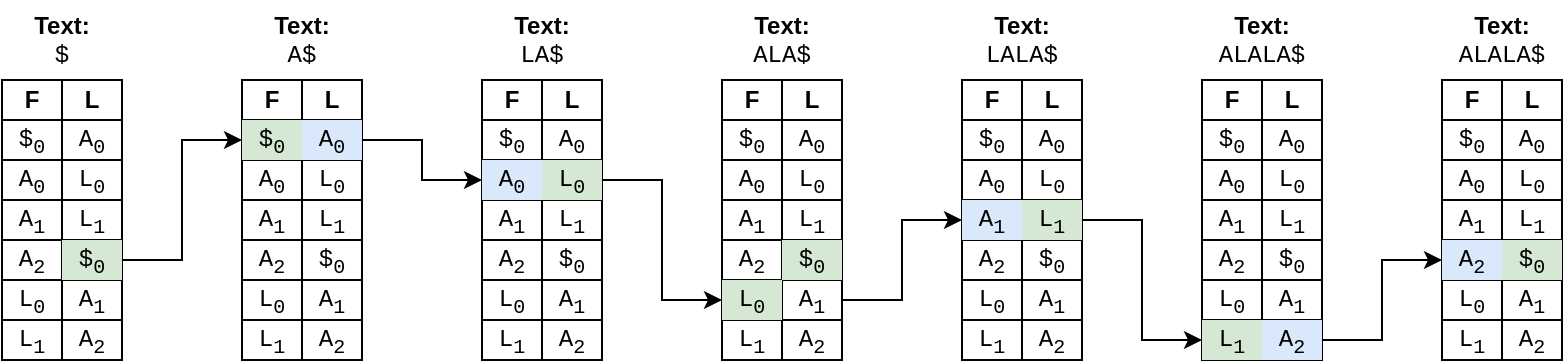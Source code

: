 <mxfile version="14.6.3" type="device"><diagram id="mjZOnfnV3YwLyBmtBJo3" name="Page-1"><mxGraphModel dx="981" dy="619" grid="1" gridSize="10" guides="1" tooltips="1" connect="1" arrows="1" fold="1" page="1" pageScale="1" pageWidth="850" pageHeight="1100" math="0" shadow="0"><root><mxCell id="0"/><mxCell id="1" parent="0"/><mxCell id="pEuU20ISN1uzoI-DLyJZ-1" value="" style="shape=table;html=1;whiteSpace=wrap;startSize=0;container=1;collapsible=0;childLayout=tableLayout;fillColor=none;" vertex="1" parent="1"><mxGeometry x="40" y="80" width="60" height="140" as="geometry"/></mxCell><mxCell id="pEuU20ISN1uzoI-DLyJZ-2" style="shape=partialRectangle;html=1;whiteSpace=wrap;collapsible=0;dropTarget=0;pointerEvents=0;fillColor=none;top=0;left=0;bottom=0;right=0;points=[[0,0.5],[1,0.5]];portConstraint=eastwest;" vertex="1" parent="pEuU20ISN1uzoI-DLyJZ-1"><mxGeometry width="60" height="20" as="geometry"/></mxCell><mxCell id="pEuU20ISN1uzoI-DLyJZ-3" value="F" style="shape=partialRectangle;html=1;whiteSpace=wrap;connectable=0;fillColor=none;top=0;left=0;bottom=0;right=0;overflow=hidden;fontStyle=1;direction=north;" vertex="1" parent="pEuU20ISN1uzoI-DLyJZ-2"><mxGeometry width="30" height="20" as="geometry"/></mxCell><mxCell id="pEuU20ISN1uzoI-DLyJZ-4" value="L" style="shape=partialRectangle;html=1;whiteSpace=wrap;connectable=0;fillColor=none;top=0;left=0;bottom=0;right=0;overflow=hidden;fontStyle=1;direction=north;" vertex="1" parent="pEuU20ISN1uzoI-DLyJZ-2"><mxGeometry x="30" width="30" height="20" as="geometry"/></mxCell><mxCell id="pEuU20ISN1uzoI-DLyJZ-5" value="" style="shape=partialRectangle;html=1;whiteSpace=wrap;collapsible=0;dropTarget=0;pointerEvents=0;fillColor=none;top=0;left=0;bottom=0;right=0;points=[[0,0.5],[1,0.5]];portConstraint=eastwest;" vertex="1" parent="pEuU20ISN1uzoI-DLyJZ-1"><mxGeometry y="20" width="60" height="20" as="geometry"/></mxCell><mxCell id="pEuU20ISN1uzoI-DLyJZ-6" value="$&lt;sub&gt;0&lt;/sub&gt;" style="shape=partialRectangle;html=1;whiteSpace=wrap;connectable=0;top=0;left=0;bottom=0;right=0;overflow=hidden;direction=north;fontFamily=Courier New;strokeColor=#82b366;fillColor=none;" vertex="1" parent="pEuU20ISN1uzoI-DLyJZ-5"><mxGeometry width="30" height="20" as="geometry"/></mxCell><mxCell id="pEuU20ISN1uzoI-DLyJZ-7" value="A&lt;sub&gt;0&lt;/sub&gt;" style="shape=partialRectangle;html=1;whiteSpace=wrap;connectable=0;top=0;left=0;bottom=0;right=0;overflow=hidden;direction=north;fontFamily=Courier New;strokeColor=#6c8ebf;fillColor=none;" vertex="1" parent="pEuU20ISN1uzoI-DLyJZ-5"><mxGeometry x="30" width="30" height="20" as="geometry"/></mxCell><mxCell id="pEuU20ISN1uzoI-DLyJZ-8" style="shape=partialRectangle;html=1;whiteSpace=wrap;collapsible=0;dropTarget=0;pointerEvents=0;fillColor=none;top=0;left=0;bottom=0;right=0;points=[[0,0.5],[1,0.5]];portConstraint=eastwest;" vertex="1" parent="pEuU20ISN1uzoI-DLyJZ-1"><mxGeometry y="40" width="60" height="20" as="geometry"/></mxCell><mxCell id="pEuU20ISN1uzoI-DLyJZ-9" value="A&lt;sub&gt;0&lt;/sub&gt;" style="shape=partialRectangle;html=1;whiteSpace=wrap;connectable=0;fillColor=none;top=0;left=0;bottom=0;right=0;overflow=hidden;direction=north;fontFamily=Courier New;" vertex="1" parent="pEuU20ISN1uzoI-DLyJZ-8"><mxGeometry width="30" height="20" as="geometry"/></mxCell><mxCell id="pEuU20ISN1uzoI-DLyJZ-10" value="L&lt;sub&gt;0&lt;/sub&gt;" style="shape=partialRectangle;html=1;whiteSpace=wrap;connectable=0;fillColor=none;top=0;left=0;bottom=0;right=0;overflow=hidden;direction=north;fontFamily=Courier New;" vertex="1" parent="pEuU20ISN1uzoI-DLyJZ-8"><mxGeometry x="30" width="30" height="20" as="geometry"/></mxCell><mxCell id="pEuU20ISN1uzoI-DLyJZ-11" value="" style="shape=partialRectangle;html=1;whiteSpace=wrap;collapsible=0;dropTarget=0;pointerEvents=0;fillColor=none;top=0;left=0;bottom=0;right=0;points=[[0,0.5],[1,0.5]];portConstraint=eastwest;" vertex="1" parent="pEuU20ISN1uzoI-DLyJZ-1"><mxGeometry y="60" width="60" height="20" as="geometry"/></mxCell><mxCell id="pEuU20ISN1uzoI-DLyJZ-12" value="A&lt;sub&gt;1&lt;/sub&gt;" style="shape=partialRectangle;html=1;whiteSpace=wrap;connectable=0;fillColor=none;top=0;left=0;bottom=0;right=0;overflow=hidden;direction=north;fontFamily=Courier New;" vertex="1" parent="pEuU20ISN1uzoI-DLyJZ-11"><mxGeometry width="30" height="20" as="geometry"/></mxCell><mxCell id="pEuU20ISN1uzoI-DLyJZ-13" value="L&lt;sub&gt;1&lt;/sub&gt;" style="shape=partialRectangle;html=1;whiteSpace=wrap;connectable=0;fillColor=none;top=0;left=0;bottom=0;right=0;overflow=hidden;direction=north;fontFamily=Courier New;" vertex="1" parent="pEuU20ISN1uzoI-DLyJZ-11"><mxGeometry x="30" width="30" height="20" as="geometry"/></mxCell><mxCell id="pEuU20ISN1uzoI-DLyJZ-14" value="" style="shape=partialRectangle;html=1;whiteSpace=wrap;collapsible=0;dropTarget=0;pointerEvents=0;fillColor=none;top=0;left=0;bottom=0;right=0;points=[[0,0.5],[1,0.5]];portConstraint=eastwest;" vertex="1" parent="pEuU20ISN1uzoI-DLyJZ-1"><mxGeometry y="80" width="60" height="20" as="geometry"/></mxCell><mxCell id="pEuU20ISN1uzoI-DLyJZ-15" value="A&lt;sub&gt;2&lt;/sub&gt;" style="shape=partialRectangle;html=1;whiteSpace=wrap;connectable=0;fillColor=none;top=0;left=0;bottom=0;right=0;overflow=hidden;direction=north;fontFamily=Courier New;" vertex="1" parent="pEuU20ISN1uzoI-DLyJZ-14"><mxGeometry width="30" height="20" as="geometry"/></mxCell><mxCell id="pEuU20ISN1uzoI-DLyJZ-16" value="$&lt;sub&gt;0&lt;/sub&gt;" style="shape=partialRectangle;html=1;whiteSpace=wrap;connectable=0;fillColor=#d5e8d4;top=0;left=0;bottom=0;right=0;overflow=hidden;direction=north;fontFamily=Courier New;strokeColor=#82b366;" vertex="1" parent="pEuU20ISN1uzoI-DLyJZ-14"><mxGeometry x="30" width="30" height="20" as="geometry"/></mxCell><mxCell id="pEuU20ISN1uzoI-DLyJZ-17" style="shape=partialRectangle;html=1;whiteSpace=wrap;collapsible=0;dropTarget=0;pointerEvents=0;fillColor=none;top=0;left=0;bottom=0;right=0;points=[[0,0.5],[1,0.5]];portConstraint=eastwest;movable=0;resizable=0;rotatable=0;deletable=0;editable=0;connectable=0;" vertex="1" parent="pEuU20ISN1uzoI-DLyJZ-1"><mxGeometry y="100" width="60" height="20" as="geometry"/></mxCell><mxCell id="pEuU20ISN1uzoI-DLyJZ-18" value="L&lt;sub&gt;0&lt;/sub&gt;" style="shape=partialRectangle;html=1;whiteSpace=wrap;connectable=0;fillColor=none;top=0;left=0;bottom=0;right=0;overflow=hidden;direction=north;fontFamily=Courier New;" vertex="1" parent="pEuU20ISN1uzoI-DLyJZ-17"><mxGeometry width="30" height="20" as="geometry"/></mxCell><mxCell id="pEuU20ISN1uzoI-DLyJZ-19" value="A&lt;sub&gt;1&lt;/sub&gt;" style="shape=partialRectangle;html=1;whiteSpace=wrap;connectable=0;fillColor=none;top=0;left=0;bottom=0;right=0;overflow=hidden;direction=north;fontFamily=Courier New;" vertex="1" parent="pEuU20ISN1uzoI-DLyJZ-17"><mxGeometry x="30" width="30" height="20" as="geometry"/></mxCell><mxCell id="pEuU20ISN1uzoI-DLyJZ-20" style="shape=partialRectangle;html=1;whiteSpace=wrap;collapsible=0;dropTarget=0;pointerEvents=0;fillColor=none;top=0;left=0;bottom=0;right=0;points=[[0,0.5],[1,0.5]];portConstraint=eastwest;" vertex="1" parent="pEuU20ISN1uzoI-DLyJZ-1"><mxGeometry y="120" width="60" height="20" as="geometry"/></mxCell><mxCell id="pEuU20ISN1uzoI-DLyJZ-21" value="L&lt;sub&gt;1&lt;/sub&gt;" style="shape=partialRectangle;html=1;whiteSpace=wrap;connectable=0;fillColor=none;top=0;left=0;bottom=0;right=0;overflow=hidden;direction=north;fontFamily=Courier New;" vertex="1" parent="pEuU20ISN1uzoI-DLyJZ-20"><mxGeometry width="30" height="20" as="geometry"/></mxCell><mxCell id="pEuU20ISN1uzoI-DLyJZ-22" value="A&lt;sub&gt;2&lt;/sub&gt;" style="shape=partialRectangle;html=1;whiteSpace=wrap;connectable=0;fillColor=none;top=0;left=0;bottom=0;right=0;overflow=hidden;direction=north;fontFamily=Courier New;" vertex="1" parent="pEuU20ISN1uzoI-DLyJZ-20"><mxGeometry x="30" width="30" height="20" as="geometry"/></mxCell><mxCell id="pEuU20ISN1uzoI-DLyJZ-23" value="&lt;div&gt;&lt;b&gt;Text:&lt;/b&gt;&lt;/div&gt;&lt;font face=&quot;Courier New&quot;&gt;$&lt;/font&gt;" style="text;html=1;strokeColor=none;fillColor=none;align=center;verticalAlign=middle;whiteSpace=wrap;rounded=0;" vertex="1" parent="1"><mxGeometry x="40" y="40" width="60" height="40" as="geometry"/></mxCell><mxCell id="pEuU20ISN1uzoI-DLyJZ-168" value="" style="shape=table;html=1;whiteSpace=wrap;startSize=0;container=1;collapsible=0;childLayout=tableLayout;fillColor=none;" vertex="1" parent="1"><mxGeometry x="160" y="80" width="60" height="140" as="geometry"/></mxCell><mxCell id="pEuU20ISN1uzoI-DLyJZ-169" style="shape=partialRectangle;html=1;whiteSpace=wrap;collapsible=0;dropTarget=0;pointerEvents=0;fillColor=none;top=0;left=0;bottom=0;right=0;points=[[0,0.5],[1,0.5]];portConstraint=eastwest;" vertex="1" parent="pEuU20ISN1uzoI-DLyJZ-168"><mxGeometry width="60" height="20" as="geometry"/></mxCell><mxCell id="pEuU20ISN1uzoI-DLyJZ-170" value="F" style="shape=partialRectangle;html=1;whiteSpace=wrap;connectable=0;fillColor=none;top=0;left=0;bottom=0;right=0;overflow=hidden;fontStyle=1;direction=north;" vertex="1" parent="pEuU20ISN1uzoI-DLyJZ-169"><mxGeometry width="30" height="20" as="geometry"/></mxCell><mxCell id="pEuU20ISN1uzoI-DLyJZ-171" value="L" style="shape=partialRectangle;html=1;whiteSpace=wrap;connectable=0;fillColor=none;top=0;left=0;bottom=0;right=0;overflow=hidden;fontStyle=1;direction=north;" vertex="1" parent="pEuU20ISN1uzoI-DLyJZ-169"><mxGeometry x="30" width="30" height="20" as="geometry"/></mxCell><mxCell id="pEuU20ISN1uzoI-DLyJZ-172" value="" style="shape=partialRectangle;html=1;whiteSpace=wrap;collapsible=0;dropTarget=0;pointerEvents=0;fillColor=none;top=0;left=0;bottom=0;right=0;points=[[0,0.5],[1,0.5]];portConstraint=eastwest;" vertex="1" parent="pEuU20ISN1uzoI-DLyJZ-168"><mxGeometry y="20" width="60" height="20" as="geometry"/></mxCell><mxCell id="pEuU20ISN1uzoI-DLyJZ-173" value="$&lt;sub&gt;0&lt;/sub&gt;" style="shape=partialRectangle;html=1;whiteSpace=wrap;connectable=0;top=0;left=0;bottom=0;right=0;overflow=hidden;direction=north;fontFamily=Courier New;strokeColor=#82b366;fillColor=#d5e8d4;" vertex="1" parent="pEuU20ISN1uzoI-DLyJZ-172"><mxGeometry width="30" height="20" as="geometry"/></mxCell><mxCell id="pEuU20ISN1uzoI-DLyJZ-174" value="A&lt;sub&gt;0&lt;/sub&gt;" style="shape=partialRectangle;html=1;whiteSpace=wrap;connectable=0;top=0;left=0;bottom=0;right=0;overflow=hidden;direction=north;fontFamily=Courier New;strokeColor=#6c8ebf;fillColor=#dae8fc;" vertex="1" parent="pEuU20ISN1uzoI-DLyJZ-172"><mxGeometry x="30" width="30" height="20" as="geometry"/></mxCell><mxCell id="pEuU20ISN1uzoI-DLyJZ-175" style="shape=partialRectangle;html=1;whiteSpace=wrap;collapsible=0;dropTarget=0;pointerEvents=0;fillColor=none;top=0;left=0;bottom=0;right=0;points=[[0,0.5],[1,0.5]];portConstraint=eastwest;" vertex="1" parent="pEuU20ISN1uzoI-DLyJZ-168"><mxGeometry y="40" width="60" height="20" as="geometry"/></mxCell><mxCell id="pEuU20ISN1uzoI-DLyJZ-176" value="A&lt;sub&gt;0&lt;/sub&gt;" style="shape=partialRectangle;html=1;whiteSpace=wrap;connectable=0;fillColor=none;top=0;left=0;bottom=0;right=0;overflow=hidden;direction=north;fontFamily=Courier New;" vertex="1" parent="pEuU20ISN1uzoI-DLyJZ-175"><mxGeometry width="30" height="20" as="geometry"/></mxCell><mxCell id="pEuU20ISN1uzoI-DLyJZ-177" value="L&lt;sub&gt;0&lt;/sub&gt;" style="shape=partialRectangle;html=1;whiteSpace=wrap;connectable=0;fillColor=none;top=0;left=0;bottom=0;right=0;overflow=hidden;direction=north;fontFamily=Courier New;" vertex="1" parent="pEuU20ISN1uzoI-DLyJZ-175"><mxGeometry x="30" width="30" height="20" as="geometry"/></mxCell><mxCell id="pEuU20ISN1uzoI-DLyJZ-178" value="" style="shape=partialRectangle;html=1;whiteSpace=wrap;collapsible=0;dropTarget=0;pointerEvents=0;fillColor=none;top=0;left=0;bottom=0;right=0;points=[[0,0.5],[1,0.5]];portConstraint=eastwest;" vertex="1" parent="pEuU20ISN1uzoI-DLyJZ-168"><mxGeometry y="60" width="60" height="20" as="geometry"/></mxCell><mxCell id="pEuU20ISN1uzoI-DLyJZ-179" value="A&lt;sub&gt;1&lt;/sub&gt;" style="shape=partialRectangle;html=1;whiteSpace=wrap;connectable=0;fillColor=none;top=0;left=0;bottom=0;right=0;overflow=hidden;direction=north;fontFamily=Courier New;" vertex="1" parent="pEuU20ISN1uzoI-DLyJZ-178"><mxGeometry width="30" height="20" as="geometry"/></mxCell><mxCell id="pEuU20ISN1uzoI-DLyJZ-180" value="L&lt;sub&gt;1&lt;/sub&gt;" style="shape=partialRectangle;html=1;whiteSpace=wrap;connectable=0;fillColor=none;top=0;left=0;bottom=0;right=0;overflow=hidden;direction=north;fontFamily=Courier New;" vertex="1" parent="pEuU20ISN1uzoI-DLyJZ-178"><mxGeometry x="30" width="30" height="20" as="geometry"/></mxCell><mxCell id="pEuU20ISN1uzoI-DLyJZ-181" value="" style="shape=partialRectangle;html=1;whiteSpace=wrap;collapsible=0;dropTarget=0;pointerEvents=0;fillColor=none;top=0;left=0;bottom=0;right=0;points=[[0,0.5],[1,0.5]];portConstraint=eastwest;" vertex="1" parent="pEuU20ISN1uzoI-DLyJZ-168"><mxGeometry y="80" width="60" height="20" as="geometry"/></mxCell><mxCell id="pEuU20ISN1uzoI-DLyJZ-182" value="A&lt;sub&gt;2&lt;/sub&gt;" style="shape=partialRectangle;html=1;whiteSpace=wrap;connectable=0;fillColor=none;top=0;left=0;bottom=0;right=0;overflow=hidden;direction=north;fontFamily=Courier New;" vertex="1" parent="pEuU20ISN1uzoI-DLyJZ-181"><mxGeometry width="30" height="20" as="geometry"/></mxCell><mxCell id="pEuU20ISN1uzoI-DLyJZ-183" value="$&lt;sub&gt;0&lt;/sub&gt;" style="shape=partialRectangle;html=1;whiteSpace=wrap;connectable=0;top=0;left=0;bottom=0;right=0;overflow=hidden;direction=north;fontFamily=Courier New;strokeColor=#82b366;fillColor=none;" vertex="1" parent="pEuU20ISN1uzoI-DLyJZ-181"><mxGeometry x="30" width="30" height="20" as="geometry"/></mxCell><mxCell id="pEuU20ISN1uzoI-DLyJZ-184" style="shape=partialRectangle;html=1;whiteSpace=wrap;collapsible=0;dropTarget=0;pointerEvents=0;fillColor=none;top=0;left=0;bottom=0;right=0;points=[[0,0.5],[1,0.5]];portConstraint=eastwest;movable=0;resizable=0;rotatable=0;deletable=0;editable=0;connectable=0;" vertex="1" parent="pEuU20ISN1uzoI-DLyJZ-168"><mxGeometry y="100" width="60" height="20" as="geometry"/></mxCell><mxCell id="pEuU20ISN1uzoI-DLyJZ-185" value="L&lt;sub&gt;0&lt;/sub&gt;" style="shape=partialRectangle;html=1;whiteSpace=wrap;connectable=0;fillColor=none;top=0;left=0;bottom=0;right=0;overflow=hidden;direction=north;fontFamily=Courier New;" vertex="1" parent="pEuU20ISN1uzoI-DLyJZ-184"><mxGeometry width="30" height="20" as="geometry"/></mxCell><mxCell id="pEuU20ISN1uzoI-DLyJZ-186" value="A&lt;sub&gt;1&lt;/sub&gt;" style="shape=partialRectangle;html=1;whiteSpace=wrap;connectable=0;fillColor=none;top=0;left=0;bottom=0;right=0;overflow=hidden;direction=north;fontFamily=Courier New;" vertex="1" parent="pEuU20ISN1uzoI-DLyJZ-184"><mxGeometry x="30" width="30" height="20" as="geometry"/></mxCell><mxCell id="pEuU20ISN1uzoI-DLyJZ-187" style="shape=partialRectangle;html=1;whiteSpace=wrap;collapsible=0;dropTarget=0;pointerEvents=0;fillColor=none;top=0;left=0;bottom=0;right=0;points=[[0,0.5],[1,0.5]];portConstraint=eastwest;" vertex="1" parent="pEuU20ISN1uzoI-DLyJZ-168"><mxGeometry y="120" width="60" height="20" as="geometry"/></mxCell><mxCell id="pEuU20ISN1uzoI-DLyJZ-188" value="L&lt;sub&gt;1&lt;/sub&gt;" style="shape=partialRectangle;html=1;whiteSpace=wrap;connectable=0;fillColor=none;top=0;left=0;bottom=0;right=0;overflow=hidden;direction=north;fontFamily=Courier New;" vertex="1" parent="pEuU20ISN1uzoI-DLyJZ-187"><mxGeometry width="30" height="20" as="geometry"/></mxCell><mxCell id="pEuU20ISN1uzoI-DLyJZ-189" value="A&lt;sub&gt;2&lt;/sub&gt;" style="shape=partialRectangle;html=1;whiteSpace=wrap;connectable=0;fillColor=none;top=0;left=0;bottom=0;right=0;overflow=hidden;direction=north;fontFamily=Courier New;" vertex="1" parent="pEuU20ISN1uzoI-DLyJZ-187"><mxGeometry x="30" width="30" height="20" as="geometry"/></mxCell><mxCell id="pEuU20ISN1uzoI-DLyJZ-190" value="&lt;div&gt;&lt;b&gt;Text:&lt;/b&gt;&lt;/div&gt;&lt;font face=&quot;Courier New&quot;&gt;A$&lt;/font&gt;" style="text;html=1;strokeColor=none;fillColor=none;align=center;verticalAlign=middle;whiteSpace=wrap;rounded=0;" vertex="1" parent="1"><mxGeometry x="160" y="40" width="60" height="40" as="geometry"/></mxCell><mxCell id="pEuU20ISN1uzoI-DLyJZ-191" value="" style="shape=table;html=1;whiteSpace=wrap;startSize=0;container=1;collapsible=0;childLayout=tableLayout;fillColor=none;" vertex="1" parent="1"><mxGeometry x="280" y="80" width="60" height="140" as="geometry"/></mxCell><mxCell id="pEuU20ISN1uzoI-DLyJZ-192" style="shape=partialRectangle;html=1;whiteSpace=wrap;collapsible=0;dropTarget=0;pointerEvents=0;fillColor=none;top=0;left=0;bottom=0;right=0;points=[[0,0.5],[1,0.5]];portConstraint=eastwest;" vertex="1" parent="pEuU20ISN1uzoI-DLyJZ-191"><mxGeometry width="60" height="20" as="geometry"/></mxCell><mxCell id="pEuU20ISN1uzoI-DLyJZ-193" value="F" style="shape=partialRectangle;html=1;whiteSpace=wrap;connectable=0;fillColor=none;top=0;left=0;bottom=0;right=0;overflow=hidden;fontStyle=1;direction=north;" vertex="1" parent="pEuU20ISN1uzoI-DLyJZ-192"><mxGeometry width="30" height="20" as="geometry"/></mxCell><mxCell id="pEuU20ISN1uzoI-DLyJZ-194" value="L" style="shape=partialRectangle;html=1;whiteSpace=wrap;connectable=0;fillColor=none;top=0;left=0;bottom=0;right=0;overflow=hidden;fontStyle=1;direction=north;" vertex="1" parent="pEuU20ISN1uzoI-DLyJZ-192"><mxGeometry x="30" width="30" height="20" as="geometry"/></mxCell><mxCell id="pEuU20ISN1uzoI-DLyJZ-195" value="" style="shape=partialRectangle;html=1;whiteSpace=wrap;collapsible=0;dropTarget=0;pointerEvents=0;fillColor=none;top=0;left=0;bottom=0;right=0;points=[[0,0.5],[1,0.5]];portConstraint=eastwest;" vertex="1" parent="pEuU20ISN1uzoI-DLyJZ-191"><mxGeometry y="20" width="60" height="20" as="geometry"/></mxCell><mxCell id="pEuU20ISN1uzoI-DLyJZ-196" value="$&lt;sub&gt;0&lt;/sub&gt;" style="shape=partialRectangle;html=1;whiteSpace=wrap;connectable=0;top=0;left=0;bottom=0;right=0;overflow=hidden;direction=north;fontFamily=Courier New;strokeColor=#82b366;fillColor=none;" vertex="1" parent="pEuU20ISN1uzoI-DLyJZ-195"><mxGeometry width="30" height="20" as="geometry"/></mxCell><mxCell id="pEuU20ISN1uzoI-DLyJZ-197" value="A&lt;sub&gt;0&lt;/sub&gt;" style="shape=partialRectangle;html=1;whiteSpace=wrap;connectable=0;top=0;left=0;bottom=0;right=0;overflow=hidden;direction=north;fontFamily=Courier New;strokeColor=#6c8ebf;fillColor=none;" vertex="1" parent="pEuU20ISN1uzoI-DLyJZ-195"><mxGeometry x="30" width="30" height="20" as="geometry"/></mxCell><mxCell id="pEuU20ISN1uzoI-DLyJZ-198" style="shape=partialRectangle;html=1;whiteSpace=wrap;collapsible=0;dropTarget=0;pointerEvents=0;fillColor=none;top=0;left=0;bottom=0;right=0;points=[[0,0.5],[1,0.5]];portConstraint=eastwest;" vertex="1" parent="pEuU20ISN1uzoI-DLyJZ-191"><mxGeometry y="40" width="60" height="20" as="geometry"/></mxCell><mxCell id="pEuU20ISN1uzoI-DLyJZ-199" value="A&lt;sub&gt;0&lt;/sub&gt;" style="shape=partialRectangle;html=1;whiteSpace=wrap;connectable=0;fillColor=#dae8fc;top=0;left=0;bottom=0;right=0;overflow=hidden;direction=north;fontFamily=Courier New;strokeColor=#6c8ebf;" vertex="1" parent="pEuU20ISN1uzoI-DLyJZ-198"><mxGeometry width="30" height="20" as="geometry"/></mxCell><mxCell id="pEuU20ISN1uzoI-DLyJZ-200" value="L&lt;sub&gt;0&lt;/sub&gt;" style="shape=partialRectangle;html=1;whiteSpace=wrap;connectable=0;fillColor=#d5e8d4;top=0;left=0;bottom=0;right=0;overflow=hidden;direction=north;fontFamily=Courier New;strokeColor=#82b366;" vertex="1" parent="pEuU20ISN1uzoI-DLyJZ-198"><mxGeometry x="30" width="30" height="20" as="geometry"/></mxCell><mxCell id="pEuU20ISN1uzoI-DLyJZ-201" value="" style="shape=partialRectangle;html=1;whiteSpace=wrap;collapsible=0;dropTarget=0;pointerEvents=0;fillColor=none;top=0;left=0;bottom=0;right=0;points=[[0,0.5],[1,0.5]];portConstraint=eastwest;" vertex="1" parent="pEuU20ISN1uzoI-DLyJZ-191"><mxGeometry y="60" width="60" height="20" as="geometry"/></mxCell><mxCell id="pEuU20ISN1uzoI-DLyJZ-202" value="A&lt;sub&gt;1&lt;/sub&gt;" style="shape=partialRectangle;html=1;whiteSpace=wrap;connectable=0;fillColor=none;top=0;left=0;bottom=0;right=0;overflow=hidden;direction=north;fontFamily=Courier New;" vertex="1" parent="pEuU20ISN1uzoI-DLyJZ-201"><mxGeometry width="30" height="20" as="geometry"/></mxCell><mxCell id="pEuU20ISN1uzoI-DLyJZ-203" value="L&lt;sub&gt;1&lt;/sub&gt;" style="shape=partialRectangle;html=1;whiteSpace=wrap;connectable=0;fillColor=none;top=0;left=0;bottom=0;right=0;overflow=hidden;direction=north;fontFamily=Courier New;" vertex="1" parent="pEuU20ISN1uzoI-DLyJZ-201"><mxGeometry x="30" width="30" height="20" as="geometry"/></mxCell><mxCell id="pEuU20ISN1uzoI-DLyJZ-204" value="" style="shape=partialRectangle;html=1;whiteSpace=wrap;collapsible=0;dropTarget=0;pointerEvents=0;fillColor=none;top=0;left=0;bottom=0;right=0;points=[[0,0.5],[1,0.5]];portConstraint=eastwest;" vertex="1" parent="pEuU20ISN1uzoI-DLyJZ-191"><mxGeometry y="80" width="60" height="20" as="geometry"/></mxCell><mxCell id="pEuU20ISN1uzoI-DLyJZ-205" value="A&lt;sub&gt;2&lt;/sub&gt;" style="shape=partialRectangle;html=1;whiteSpace=wrap;connectable=0;fillColor=none;top=0;left=0;bottom=0;right=0;overflow=hidden;direction=north;fontFamily=Courier New;" vertex="1" parent="pEuU20ISN1uzoI-DLyJZ-204"><mxGeometry width="30" height="20" as="geometry"/></mxCell><mxCell id="pEuU20ISN1uzoI-DLyJZ-206" value="$&lt;sub&gt;0&lt;/sub&gt;" style="shape=partialRectangle;html=1;whiteSpace=wrap;connectable=0;top=0;left=0;bottom=0;right=0;overflow=hidden;direction=north;fontFamily=Courier New;strokeColor=#82b366;fillColor=none;" vertex="1" parent="pEuU20ISN1uzoI-DLyJZ-204"><mxGeometry x="30" width="30" height="20" as="geometry"/></mxCell><mxCell id="pEuU20ISN1uzoI-DLyJZ-207" style="shape=partialRectangle;html=1;whiteSpace=wrap;collapsible=0;dropTarget=0;pointerEvents=0;fillColor=none;top=0;left=0;bottom=0;right=0;points=[[0,0.5],[1,0.5]];portConstraint=eastwest;movable=0;resizable=0;rotatable=0;deletable=0;editable=0;connectable=0;" vertex="1" parent="pEuU20ISN1uzoI-DLyJZ-191"><mxGeometry y="100" width="60" height="20" as="geometry"/></mxCell><mxCell id="pEuU20ISN1uzoI-DLyJZ-208" value="L&lt;sub&gt;0&lt;/sub&gt;" style="shape=partialRectangle;html=1;whiteSpace=wrap;connectable=0;fillColor=none;top=0;left=0;bottom=0;right=0;overflow=hidden;direction=north;fontFamily=Courier New;" vertex="1" parent="pEuU20ISN1uzoI-DLyJZ-207"><mxGeometry width="30" height="20" as="geometry"/></mxCell><mxCell id="pEuU20ISN1uzoI-DLyJZ-209" value="A&lt;sub&gt;1&lt;/sub&gt;" style="shape=partialRectangle;html=1;whiteSpace=wrap;connectable=0;fillColor=none;top=0;left=0;bottom=0;right=0;overflow=hidden;direction=north;fontFamily=Courier New;" vertex="1" parent="pEuU20ISN1uzoI-DLyJZ-207"><mxGeometry x="30" width="30" height="20" as="geometry"/></mxCell><mxCell id="pEuU20ISN1uzoI-DLyJZ-210" style="shape=partialRectangle;html=1;whiteSpace=wrap;collapsible=0;dropTarget=0;pointerEvents=0;fillColor=none;top=0;left=0;bottom=0;right=0;points=[[0,0.5],[1,0.5]];portConstraint=eastwest;" vertex="1" parent="pEuU20ISN1uzoI-DLyJZ-191"><mxGeometry y="120" width="60" height="20" as="geometry"/></mxCell><mxCell id="pEuU20ISN1uzoI-DLyJZ-211" value="L&lt;sub&gt;1&lt;/sub&gt;" style="shape=partialRectangle;html=1;whiteSpace=wrap;connectable=0;fillColor=none;top=0;left=0;bottom=0;right=0;overflow=hidden;direction=north;fontFamily=Courier New;" vertex="1" parent="pEuU20ISN1uzoI-DLyJZ-210"><mxGeometry width="30" height="20" as="geometry"/></mxCell><mxCell id="pEuU20ISN1uzoI-DLyJZ-212" value="A&lt;sub&gt;2&lt;/sub&gt;" style="shape=partialRectangle;html=1;whiteSpace=wrap;connectable=0;fillColor=none;top=0;left=0;bottom=0;right=0;overflow=hidden;direction=north;fontFamily=Courier New;" vertex="1" parent="pEuU20ISN1uzoI-DLyJZ-210"><mxGeometry x="30" width="30" height="20" as="geometry"/></mxCell><mxCell id="pEuU20ISN1uzoI-DLyJZ-213" value="&lt;div&gt;&lt;b&gt;Text:&lt;/b&gt;&lt;/div&gt;&lt;font face=&quot;Courier New&quot;&gt;LA$&lt;/font&gt;" style="text;html=1;strokeColor=none;fillColor=none;align=center;verticalAlign=middle;whiteSpace=wrap;rounded=0;" vertex="1" parent="1"><mxGeometry x="280" y="40" width="60" height="40" as="geometry"/></mxCell><mxCell id="pEuU20ISN1uzoI-DLyJZ-214" value="" style="shape=table;html=1;whiteSpace=wrap;startSize=0;container=1;collapsible=0;childLayout=tableLayout;fillColor=none;" vertex="1" parent="1"><mxGeometry x="400" y="80" width="60" height="140" as="geometry"/></mxCell><mxCell id="pEuU20ISN1uzoI-DLyJZ-215" style="shape=partialRectangle;html=1;whiteSpace=wrap;collapsible=0;dropTarget=0;pointerEvents=0;fillColor=none;top=0;left=0;bottom=0;right=0;points=[[0,0.5],[1,0.5]];portConstraint=eastwest;" vertex="1" parent="pEuU20ISN1uzoI-DLyJZ-214"><mxGeometry width="60" height="20" as="geometry"/></mxCell><mxCell id="pEuU20ISN1uzoI-DLyJZ-216" value="F" style="shape=partialRectangle;html=1;whiteSpace=wrap;connectable=0;fillColor=none;top=0;left=0;bottom=0;right=0;overflow=hidden;fontStyle=1;direction=north;" vertex="1" parent="pEuU20ISN1uzoI-DLyJZ-215"><mxGeometry width="30" height="20" as="geometry"/></mxCell><mxCell id="pEuU20ISN1uzoI-DLyJZ-217" value="L" style="shape=partialRectangle;html=1;whiteSpace=wrap;connectable=0;fillColor=none;top=0;left=0;bottom=0;right=0;overflow=hidden;fontStyle=1;direction=north;" vertex="1" parent="pEuU20ISN1uzoI-DLyJZ-215"><mxGeometry x="30" width="30" height="20" as="geometry"/></mxCell><mxCell id="pEuU20ISN1uzoI-DLyJZ-218" value="" style="shape=partialRectangle;html=1;whiteSpace=wrap;collapsible=0;dropTarget=0;pointerEvents=0;fillColor=none;top=0;left=0;bottom=0;right=0;points=[[0,0.5],[1,0.5]];portConstraint=eastwest;" vertex="1" parent="pEuU20ISN1uzoI-DLyJZ-214"><mxGeometry y="20" width="60" height="20" as="geometry"/></mxCell><mxCell id="pEuU20ISN1uzoI-DLyJZ-219" value="$&lt;sub&gt;0&lt;/sub&gt;" style="shape=partialRectangle;html=1;whiteSpace=wrap;connectable=0;top=0;left=0;bottom=0;right=0;overflow=hidden;direction=north;fontFamily=Courier New;strokeColor=#82b366;fillColor=none;" vertex="1" parent="pEuU20ISN1uzoI-DLyJZ-218"><mxGeometry width="30" height="20" as="geometry"/></mxCell><mxCell id="pEuU20ISN1uzoI-DLyJZ-220" value="A&lt;sub&gt;0&lt;/sub&gt;" style="shape=partialRectangle;html=1;whiteSpace=wrap;connectable=0;top=0;left=0;bottom=0;right=0;overflow=hidden;direction=north;fontFamily=Courier New;strokeColor=#6c8ebf;fillColor=none;" vertex="1" parent="pEuU20ISN1uzoI-DLyJZ-218"><mxGeometry x="30" width="30" height="20" as="geometry"/></mxCell><mxCell id="pEuU20ISN1uzoI-DLyJZ-221" style="shape=partialRectangle;html=1;whiteSpace=wrap;collapsible=0;dropTarget=0;pointerEvents=0;fillColor=none;top=0;left=0;bottom=0;right=0;points=[[0,0.5],[1,0.5]];portConstraint=eastwest;" vertex="1" parent="pEuU20ISN1uzoI-DLyJZ-214"><mxGeometry y="40" width="60" height="20" as="geometry"/></mxCell><mxCell id="pEuU20ISN1uzoI-DLyJZ-222" value="A&lt;sub&gt;0&lt;/sub&gt;" style="shape=partialRectangle;html=1;whiteSpace=wrap;connectable=0;fillColor=none;top=0;left=0;bottom=0;right=0;overflow=hidden;direction=north;fontFamily=Courier New;" vertex="1" parent="pEuU20ISN1uzoI-DLyJZ-221"><mxGeometry width="30" height="20" as="geometry"/></mxCell><mxCell id="pEuU20ISN1uzoI-DLyJZ-223" value="L&lt;sub&gt;0&lt;/sub&gt;" style="shape=partialRectangle;html=1;whiteSpace=wrap;connectable=0;fillColor=none;top=0;left=0;bottom=0;right=0;overflow=hidden;direction=north;fontFamily=Courier New;" vertex="1" parent="pEuU20ISN1uzoI-DLyJZ-221"><mxGeometry x="30" width="30" height="20" as="geometry"/></mxCell><mxCell id="pEuU20ISN1uzoI-DLyJZ-224" value="" style="shape=partialRectangle;html=1;whiteSpace=wrap;collapsible=0;dropTarget=0;pointerEvents=0;fillColor=none;top=0;left=0;bottom=0;right=0;points=[[0,0.5],[1,0.5]];portConstraint=eastwest;" vertex="1" parent="pEuU20ISN1uzoI-DLyJZ-214"><mxGeometry y="60" width="60" height="20" as="geometry"/></mxCell><mxCell id="pEuU20ISN1uzoI-DLyJZ-225" value="A&lt;sub&gt;1&lt;/sub&gt;" style="shape=partialRectangle;html=1;whiteSpace=wrap;connectable=0;fillColor=none;top=0;left=0;bottom=0;right=0;overflow=hidden;direction=north;fontFamily=Courier New;" vertex="1" parent="pEuU20ISN1uzoI-DLyJZ-224"><mxGeometry width="30" height="20" as="geometry"/></mxCell><mxCell id="pEuU20ISN1uzoI-DLyJZ-226" value="L&lt;sub&gt;1&lt;/sub&gt;" style="shape=partialRectangle;html=1;whiteSpace=wrap;connectable=0;fillColor=none;top=0;left=0;bottom=0;right=0;overflow=hidden;direction=north;fontFamily=Courier New;" vertex="1" parent="pEuU20ISN1uzoI-DLyJZ-224"><mxGeometry x="30" width="30" height="20" as="geometry"/></mxCell><mxCell id="pEuU20ISN1uzoI-DLyJZ-227" value="" style="shape=partialRectangle;html=1;whiteSpace=wrap;collapsible=0;dropTarget=0;pointerEvents=0;fillColor=none;top=0;left=0;bottom=0;right=0;points=[[0,0.5],[1,0.5]];portConstraint=eastwest;" vertex="1" parent="pEuU20ISN1uzoI-DLyJZ-214"><mxGeometry y="80" width="60" height="20" as="geometry"/></mxCell><mxCell id="pEuU20ISN1uzoI-DLyJZ-228" value="A&lt;sub&gt;2&lt;/sub&gt;" style="shape=partialRectangle;html=1;whiteSpace=wrap;connectable=0;fillColor=none;top=0;left=0;bottom=0;right=0;overflow=hidden;direction=north;fontFamily=Courier New;" vertex="1" parent="pEuU20ISN1uzoI-DLyJZ-227"><mxGeometry width="30" height="20" as="geometry"/></mxCell><mxCell id="pEuU20ISN1uzoI-DLyJZ-229" value="$&lt;sub&gt;0&lt;/sub&gt;" style="shape=partialRectangle;html=1;whiteSpace=wrap;connectable=0;fillColor=#d5e8d4;top=0;left=0;bottom=0;right=0;overflow=hidden;direction=north;fontFamily=Courier New;strokeColor=#82b366;" vertex="1" parent="pEuU20ISN1uzoI-DLyJZ-227"><mxGeometry x="30" width="30" height="20" as="geometry"/></mxCell><mxCell id="pEuU20ISN1uzoI-DLyJZ-230" style="shape=partialRectangle;html=1;whiteSpace=wrap;collapsible=0;dropTarget=0;pointerEvents=0;fillColor=none;top=0;left=0;bottom=0;right=0;points=[[0,0.5],[1,0.5]];portConstraint=eastwest;movable=0;resizable=0;rotatable=0;deletable=0;editable=0;connectable=0;" vertex="1" parent="pEuU20ISN1uzoI-DLyJZ-214"><mxGeometry y="100" width="60" height="20" as="geometry"/></mxCell><mxCell id="pEuU20ISN1uzoI-DLyJZ-231" value="L&lt;sub&gt;0&lt;/sub&gt;" style="shape=partialRectangle;html=1;whiteSpace=wrap;connectable=0;fillColor=#d5e8d4;top=0;left=0;bottom=0;right=0;overflow=hidden;direction=north;fontFamily=Courier New;strokeColor=#82b366;" vertex="1" parent="pEuU20ISN1uzoI-DLyJZ-230"><mxGeometry width="30" height="20" as="geometry"/></mxCell><mxCell id="pEuU20ISN1uzoI-DLyJZ-232" value="A&lt;sub&gt;1&lt;/sub&gt;" style="shape=partialRectangle;html=1;whiteSpace=wrap;connectable=0;top=0;left=0;bottom=0;right=0;overflow=hidden;direction=north;fontFamily=Courier New;strokeColor=#6c8ebf;fillColor=none;" vertex="1" parent="pEuU20ISN1uzoI-DLyJZ-230"><mxGeometry x="30" width="30" height="20" as="geometry"/></mxCell><mxCell id="pEuU20ISN1uzoI-DLyJZ-233" style="shape=partialRectangle;html=1;whiteSpace=wrap;collapsible=0;dropTarget=0;pointerEvents=0;fillColor=none;top=0;left=0;bottom=0;right=0;points=[[0,0.5],[1,0.5]];portConstraint=eastwest;" vertex="1" parent="pEuU20ISN1uzoI-DLyJZ-214"><mxGeometry y="120" width="60" height="20" as="geometry"/></mxCell><mxCell id="pEuU20ISN1uzoI-DLyJZ-234" value="L&lt;sub&gt;1&lt;/sub&gt;" style="shape=partialRectangle;html=1;whiteSpace=wrap;connectable=0;fillColor=none;top=0;left=0;bottom=0;right=0;overflow=hidden;direction=north;fontFamily=Courier New;" vertex="1" parent="pEuU20ISN1uzoI-DLyJZ-233"><mxGeometry width="30" height="20" as="geometry"/></mxCell><mxCell id="pEuU20ISN1uzoI-DLyJZ-235" value="A&lt;sub&gt;2&lt;/sub&gt;" style="shape=partialRectangle;html=1;whiteSpace=wrap;connectable=0;fillColor=none;top=0;left=0;bottom=0;right=0;overflow=hidden;direction=north;fontFamily=Courier New;" vertex="1" parent="pEuU20ISN1uzoI-DLyJZ-233"><mxGeometry x="30" width="30" height="20" as="geometry"/></mxCell><mxCell id="pEuU20ISN1uzoI-DLyJZ-236" value="&lt;div&gt;&lt;b&gt;Text:&lt;/b&gt;&lt;/div&gt;&lt;font face=&quot;Courier New&quot;&gt;ALA$&lt;/font&gt;" style="text;html=1;strokeColor=none;fillColor=none;align=center;verticalAlign=middle;whiteSpace=wrap;rounded=0;" vertex="1" parent="1"><mxGeometry x="400" y="40" width="60" height="40" as="geometry"/></mxCell><mxCell id="pEuU20ISN1uzoI-DLyJZ-237" value="" style="shape=table;html=1;whiteSpace=wrap;startSize=0;container=1;collapsible=0;childLayout=tableLayout;fillColor=none;" vertex="1" parent="1"><mxGeometry x="520" y="80" width="60" height="140" as="geometry"/></mxCell><mxCell id="pEuU20ISN1uzoI-DLyJZ-238" style="shape=partialRectangle;html=1;whiteSpace=wrap;collapsible=0;dropTarget=0;pointerEvents=0;fillColor=none;top=0;left=0;bottom=0;right=0;points=[[0,0.5],[1,0.5]];portConstraint=eastwest;" vertex="1" parent="pEuU20ISN1uzoI-DLyJZ-237"><mxGeometry width="60" height="20" as="geometry"/></mxCell><mxCell id="pEuU20ISN1uzoI-DLyJZ-239" value="F" style="shape=partialRectangle;html=1;whiteSpace=wrap;connectable=0;fillColor=none;top=0;left=0;bottom=0;right=0;overflow=hidden;fontStyle=1;direction=north;" vertex="1" parent="pEuU20ISN1uzoI-DLyJZ-238"><mxGeometry width="30" height="20" as="geometry"/></mxCell><mxCell id="pEuU20ISN1uzoI-DLyJZ-240" value="L" style="shape=partialRectangle;html=1;whiteSpace=wrap;connectable=0;fillColor=none;top=0;left=0;bottom=0;right=0;overflow=hidden;fontStyle=1;direction=north;" vertex="1" parent="pEuU20ISN1uzoI-DLyJZ-238"><mxGeometry x="30" width="30" height="20" as="geometry"/></mxCell><mxCell id="pEuU20ISN1uzoI-DLyJZ-241" value="" style="shape=partialRectangle;html=1;whiteSpace=wrap;collapsible=0;dropTarget=0;pointerEvents=0;fillColor=none;top=0;left=0;bottom=0;right=0;points=[[0,0.5],[1,0.5]];portConstraint=eastwest;" vertex="1" parent="pEuU20ISN1uzoI-DLyJZ-237"><mxGeometry y="20" width="60" height="20" as="geometry"/></mxCell><mxCell id="pEuU20ISN1uzoI-DLyJZ-242" value="$&lt;sub&gt;0&lt;/sub&gt;" style="shape=partialRectangle;html=1;whiteSpace=wrap;connectable=0;top=0;left=0;bottom=0;right=0;overflow=hidden;direction=north;fontFamily=Courier New;strokeColor=#82b366;fillColor=none;" vertex="1" parent="pEuU20ISN1uzoI-DLyJZ-241"><mxGeometry width="30" height="20" as="geometry"/></mxCell><mxCell id="pEuU20ISN1uzoI-DLyJZ-243" value="A&lt;sub&gt;0&lt;/sub&gt;" style="shape=partialRectangle;html=1;whiteSpace=wrap;connectable=0;top=0;left=0;bottom=0;right=0;overflow=hidden;direction=north;fontFamily=Courier New;strokeColor=#6c8ebf;fillColor=none;" vertex="1" parent="pEuU20ISN1uzoI-DLyJZ-241"><mxGeometry x="30" width="30" height="20" as="geometry"/></mxCell><mxCell id="pEuU20ISN1uzoI-DLyJZ-244" style="shape=partialRectangle;html=1;whiteSpace=wrap;collapsible=0;dropTarget=0;pointerEvents=0;fillColor=none;top=0;left=0;bottom=0;right=0;points=[[0,0.5],[1,0.5]];portConstraint=eastwest;" vertex="1" parent="pEuU20ISN1uzoI-DLyJZ-237"><mxGeometry y="40" width="60" height="20" as="geometry"/></mxCell><mxCell id="pEuU20ISN1uzoI-DLyJZ-245" value="A&lt;sub&gt;0&lt;/sub&gt;" style="shape=partialRectangle;html=1;whiteSpace=wrap;connectable=0;fillColor=none;top=0;left=0;bottom=0;right=0;overflow=hidden;direction=north;fontFamily=Courier New;" vertex="1" parent="pEuU20ISN1uzoI-DLyJZ-244"><mxGeometry width="30" height="20" as="geometry"/></mxCell><mxCell id="pEuU20ISN1uzoI-DLyJZ-246" value="L&lt;sub&gt;0&lt;/sub&gt;" style="shape=partialRectangle;html=1;whiteSpace=wrap;connectable=0;fillColor=none;top=0;left=0;bottom=0;right=0;overflow=hidden;direction=north;fontFamily=Courier New;" vertex="1" parent="pEuU20ISN1uzoI-DLyJZ-244"><mxGeometry x="30" width="30" height="20" as="geometry"/></mxCell><mxCell id="pEuU20ISN1uzoI-DLyJZ-247" value="" style="shape=partialRectangle;html=1;whiteSpace=wrap;collapsible=0;dropTarget=0;pointerEvents=0;fillColor=none;top=0;left=0;bottom=0;right=0;points=[[0,0.5],[1,0.5]];portConstraint=eastwest;" vertex="1" parent="pEuU20ISN1uzoI-DLyJZ-237"><mxGeometry y="60" width="60" height="20" as="geometry"/></mxCell><mxCell id="pEuU20ISN1uzoI-DLyJZ-248" value="A&lt;sub&gt;1&lt;/sub&gt;" style="shape=partialRectangle;html=1;whiteSpace=wrap;connectable=0;fillColor=#dae8fc;top=0;left=0;bottom=0;right=0;overflow=hidden;direction=north;fontFamily=Courier New;strokeColor=#6c8ebf;" vertex="1" parent="pEuU20ISN1uzoI-DLyJZ-247"><mxGeometry width="30" height="20" as="geometry"/></mxCell><mxCell id="pEuU20ISN1uzoI-DLyJZ-249" value="L&lt;sub&gt;1&lt;/sub&gt;" style="shape=partialRectangle;html=1;whiteSpace=wrap;connectable=0;fillColor=#d5e8d4;top=0;left=0;bottom=0;right=0;overflow=hidden;direction=north;fontFamily=Courier New;strokeColor=#82b366;" vertex="1" parent="pEuU20ISN1uzoI-DLyJZ-247"><mxGeometry x="30" width="30" height="20" as="geometry"/></mxCell><mxCell id="pEuU20ISN1uzoI-DLyJZ-250" value="" style="shape=partialRectangle;html=1;whiteSpace=wrap;collapsible=0;dropTarget=0;pointerEvents=0;fillColor=none;top=0;left=0;bottom=0;right=0;points=[[0,0.5],[1,0.5]];portConstraint=eastwest;" vertex="1" parent="pEuU20ISN1uzoI-DLyJZ-237"><mxGeometry y="80" width="60" height="20" as="geometry"/></mxCell><mxCell id="pEuU20ISN1uzoI-DLyJZ-251" value="A&lt;sub&gt;2&lt;/sub&gt;" style="shape=partialRectangle;html=1;whiteSpace=wrap;connectable=0;fillColor=none;top=0;left=0;bottom=0;right=0;overflow=hidden;direction=north;fontFamily=Courier New;" vertex="1" parent="pEuU20ISN1uzoI-DLyJZ-250"><mxGeometry width="30" height="20" as="geometry"/></mxCell><mxCell id="pEuU20ISN1uzoI-DLyJZ-252" value="$&lt;sub&gt;0&lt;/sub&gt;" style="shape=partialRectangle;html=1;whiteSpace=wrap;connectable=0;top=0;left=0;bottom=0;right=0;overflow=hidden;direction=north;fontFamily=Courier New;strokeColor=#82b366;fillColor=none;" vertex="1" parent="pEuU20ISN1uzoI-DLyJZ-250"><mxGeometry x="30" width="30" height="20" as="geometry"/></mxCell><mxCell id="pEuU20ISN1uzoI-DLyJZ-253" style="shape=partialRectangle;html=1;whiteSpace=wrap;collapsible=0;dropTarget=0;pointerEvents=0;fillColor=none;top=0;left=0;bottom=0;right=0;points=[[0,0.5],[1,0.5]];portConstraint=eastwest;movable=0;resizable=0;rotatable=0;deletable=0;editable=0;connectable=0;" vertex="1" parent="pEuU20ISN1uzoI-DLyJZ-237"><mxGeometry y="100" width="60" height="20" as="geometry"/></mxCell><mxCell id="pEuU20ISN1uzoI-DLyJZ-254" value="L&lt;sub&gt;0&lt;/sub&gt;" style="shape=partialRectangle;html=1;whiteSpace=wrap;connectable=0;fillColor=none;top=0;left=0;bottom=0;right=0;overflow=hidden;direction=north;fontFamily=Courier New;" vertex="1" parent="pEuU20ISN1uzoI-DLyJZ-253"><mxGeometry width="30" height="20" as="geometry"/></mxCell><mxCell id="pEuU20ISN1uzoI-DLyJZ-255" value="A&lt;sub&gt;1&lt;/sub&gt;" style="shape=partialRectangle;html=1;whiteSpace=wrap;connectable=0;fillColor=none;top=0;left=0;bottom=0;right=0;overflow=hidden;direction=north;fontFamily=Courier New;" vertex="1" parent="pEuU20ISN1uzoI-DLyJZ-253"><mxGeometry x="30" width="30" height="20" as="geometry"/></mxCell><mxCell id="pEuU20ISN1uzoI-DLyJZ-256" style="shape=partialRectangle;html=1;whiteSpace=wrap;collapsible=0;dropTarget=0;pointerEvents=0;fillColor=none;top=0;left=0;bottom=0;right=0;points=[[0,0.5],[1,0.5]];portConstraint=eastwest;" vertex="1" parent="pEuU20ISN1uzoI-DLyJZ-237"><mxGeometry y="120" width="60" height="20" as="geometry"/></mxCell><mxCell id="pEuU20ISN1uzoI-DLyJZ-257" value="L&lt;sub&gt;1&lt;/sub&gt;" style="shape=partialRectangle;html=1;whiteSpace=wrap;connectable=0;fillColor=none;top=0;left=0;bottom=0;right=0;overflow=hidden;direction=north;fontFamily=Courier New;" vertex="1" parent="pEuU20ISN1uzoI-DLyJZ-256"><mxGeometry width="30" height="20" as="geometry"/></mxCell><mxCell id="pEuU20ISN1uzoI-DLyJZ-258" value="A&lt;sub&gt;2&lt;/sub&gt;" style="shape=partialRectangle;html=1;whiteSpace=wrap;connectable=0;fillColor=none;top=0;left=0;bottom=0;right=0;overflow=hidden;direction=north;fontFamily=Courier New;" vertex="1" parent="pEuU20ISN1uzoI-DLyJZ-256"><mxGeometry x="30" width="30" height="20" as="geometry"/></mxCell><mxCell id="pEuU20ISN1uzoI-DLyJZ-259" value="&lt;div&gt;&lt;b&gt;Text:&lt;/b&gt;&lt;/div&gt;&lt;font face=&quot;Courier New&quot;&gt;LALA$&lt;/font&gt;" style="text;html=1;strokeColor=none;fillColor=none;align=center;verticalAlign=middle;whiteSpace=wrap;rounded=0;" vertex="1" parent="1"><mxGeometry x="520" y="40" width="60" height="40" as="geometry"/></mxCell><mxCell id="pEuU20ISN1uzoI-DLyJZ-260" value="" style="shape=table;html=1;whiteSpace=wrap;startSize=0;container=1;collapsible=0;childLayout=tableLayout;fillColor=none;" vertex="1" parent="1"><mxGeometry x="640" y="80" width="60" height="140" as="geometry"/></mxCell><mxCell id="pEuU20ISN1uzoI-DLyJZ-261" style="shape=partialRectangle;html=1;whiteSpace=wrap;collapsible=0;dropTarget=0;pointerEvents=0;fillColor=none;top=0;left=0;bottom=0;right=0;points=[[0,0.5],[1,0.5]];portConstraint=eastwest;" vertex="1" parent="pEuU20ISN1uzoI-DLyJZ-260"><mxGeometry width="60" height="20" as="geometry"/></mxCell><mxCell id="pEuU20ISN1uzoI-DLyJZ-262" value="F" style="shape=partialRectangle;html=1;whiteSpace=wrap;connectable=0;fillColor=none;top=0;left=0;bottom=0;right=0;overflow=hidden;fontStyle=1;direction=north;" vertex="1" parent="pEuU20ISN1uzoI-DLyJZ-261"><mxGeometry width="30" height="20" as="geometry"/></mxCell><mxCell id="pEuU20ISN1uzoI-DLyJZ-263" value="L" style="shape=partialRectangle;html=1;whiteSpace=wrap;connectable=0;fillColor=none;top=0;left=0;bottom=0;right=0;overflow=hidden;fontStyle=1;direction=north;" vertex="1" parent="pEuU20ISN1uzoI-DLyJZ-261"><mxGeometry x="30" width="30" height="20" as="geometry"/></mxCell><mxCell id="pEuU20ISN1uzoI-DLyJZ-264" value="" style="shape=partialRectangle;html=1;whiteSpace=wrap;collapsible=0;dropTarget=0;pointerEvents=0;fillColor=none;top=0;left=0;bottom=0;right=0;points=[[0,0.5],[1,0.5]];portConstraint=eastwest;" vertex="1" parent="pEuU20ISN1uzoI-DLyJZ-260"><mxGeometry y="20" width="60" height="20" as="geometry"/></mxCell><mxCell id="pEuU20ISN1uzoI-DLyJZ-265" value="$&lt;sub&gt;0&lt;/sub&gt;" style="shape=partialRectangle;html=1;whiteSpace=wrap;connectable=0;top=0;left=0;bottom=0;right=0;overflow=hidden;direction=north;fontFamily=Courier New;strokeColor=#82b366;fillColor=none;" vertex="1" parent="pEuU20ISN1uzoI-DLyJZ-264"><mxGeometry width="30" height="20" as="geometry"/></mxCell><mxCell id="pEuU20ISN1uzoI-DLyJZ-266" value="A&lt;sub&gt;0&lt;/sub&gt;" style="shape=partialRectangle;html=1;whiteSpace=wrap;connectable=0;top=0;left=0;bottom=0;right=0;overflow=hidden;direction=north;fontFamily=Courier New;strokeColor=#6c8ebf;fillColor=none;" vertex="1" parent="pEuU20ISN1uzoI-DLyJZ-264"><mxGeometry x="30" width="30" height="20" as="geometry"/></mxCell><mxCell id="pEuU20ISN1uzoI-DLyJZ-267" style="shape=partialRectangle;html=1;whiteSpace=wrap;collapsible=0;dropTarget=0;pointerEvents=0;fillColor=none;top=0;left=0;bottom=0;right=0;points=[[0,0.5],[1,0.5]];portConstraint=eastwest;" vertex="1" parent="pEuU20ISN1uzoI-DLyJZ-260"><mxGeometry y="40" width="60" height="20" as="geometry"/></mxCell><mxCell id="pEuU20ISN1uzoI-DLyJZ-268" value="A&lt;sub&gt;0&lt;/sub&gt;" style="shape=partialRectangle;html=1;whiteSpace=wrap;connectable=0;fillColor=none;top=0;left=0;bottom=0;right=0;overflow=hidden;direction=north;fontFamily=Courier New;" vertex="1" parent="pEuU20ISN1uzoI-DLyJZ-267"><mxGeometry width="30" height="20" as="geometry"/></mxCell><mxCell id="pEuU20ISN1uzoI-DLyJZ-269" value="L&lt;sub&gt;0&lt;/sub&gt;" style="shape=partialRectangle;html=1;whiteSpace=wrap;connectable=0;fillColor=none;top=0;left=0;bottom=0;right=0;overflow=hidden;direction=north;fontFamily=Courier New;" vertex="1" parent="pEuU20ISN1uzoI-DLyJZ-267"><mxGeometry x="30" width="30" height="20" as="geometry"/></mxCell><mxCell id="pEuU20ISN1uzoI-DLyJZ-270" value="" style="shape=partialRectangle;html=1;whiteSpace=wrap;collapsible=0;dropTarget=0;pointerEvents=0;fillColor=none;top=0;left=0;bottom=0;right=0;points=[[0,0.5],[1,0.5]];portConstraint=eastwest;" vertex="1" parent="pEuU20ISN1uzoI-DLyJZ-260"><mxGeometry y="60" width="60" height="20" as="geometry"/></mxCell><mxCell id="pEuU20ISN1uzoI-DLyJZ-271" value="A&lt;sub&gt;1&lt;/sub&gt;" style="shape=partialRectangle;html=1;whiteSpace=wrap;connectable=0;fillColor=none;top=0;left=0;bottom=0;right=0;overflow=hidden;direction=north;fontFamily=Courier New;" vertex="1" parent="pEuU20ISN1uzoI-DLyJZ-270"><mxGeometry width="30" height="20" as="geometry"/></mxCell><mxCell id="pEuU20ISN1uzoI-DLyJZ-272" value="L&lt;sub&gt;1&lt;/sub&gt;" style="shape=partialRectangle;html=1;whiteSpace=wrap;connectable=0;fillColor=none;top=0;left=0;bottom=0;right=0;overflow=hidden;direction=north;fontFamily=Courier New;" vertex="1" parent="pEuU20ISN1uzoI-DLyJZ-270"><mxGeometry x="30" width="30" height="20" as="geometry"/></mxCell><mxCell id="pEuU20ISN1uzoI-DLyJZ-273" value="" style="shape=partialRectangle;html=1;whiteSpace=wrap;collapsible=0;dropTarget=0;pointerEvents=0;fillColor=none;top=0;left=0;bottom=0;right=0;points=[[0,0.5],[1,0.5]];portConstraint=eastwest;" vertex="1" parent="pEuU20ISN1uzoI-DLyJZ-260"><mxGeometry y="80" width="60" height="20" as="geometry"/></mxCell><mxCell id="pEuU20ISN1uzoI-DLyJZ-274" value="A&lt;sub&gt;2&lt;/sub&gt;" style="shape=partialRectangle;html=1;whiteSpace=wrap;connectable=0;fillColor=none;top=0;left=0;bottom=0;right=0;overflow=hidden;direction=north;fontFamily=Courier New;" vertex="1" parent="pEuU20ISN1uzoI-DLyJZ-273"><mxGeometry width="30" height="20" as="geometry"/></mxCell><mxCell id="pEuU20ISN1uzoI-DLyJZ-275" value="$&lt;sub&gt;0&lt;/sub&gt;" style="shape=partialRectangle;html=1;whiteSpace=wrap;connectable=0;top=0;left=0;bottom=0;right=0;overflow=hidden;direction=north;fontFamily=Courier New;strokeColor=#82b366;fillColor=none;" vertex="1" parent="pEuU20ISN1uzoI-DLyJZ-273"><mxGeometry x="30" width="30" height="20" as="geometry"/></mxCell><mxCell id="pEuU20ISN1uzoI-DLyJZ-276" style="shape=partialRectangle;html=1;whiteSpace=wrap;collapsible=0;dropTarget=0;pointerEvents=0;fillColor=none;top=0;left=0;bottom=0;right=0;points=[[0,0.5],[1,0.5]];portConstraint=eastwest;movable=0;resizable=0;rotatable=0;deletable=0;editable=0;connectable=0;" vertex="1" parent="pEuU20ISN1uzoI-DLyJZ-260"><mxGeometry y="100" width="60" height="20" as="geometry"/></mxCell><mxCell id="pEuU20ISN1uzoI-DLyJZ-277" value="L&lt;sub&gt;0&lt;/sub&gt;" style="shape=partialRectangle;html=1;whiteSpace=wrap;connectable=0;fillColor=none;top=0;left=0;bottom=0;right=0;overflow=hidden;direction=north;fontFamily=Courier New;" vertex="1" parent="pEuU20ISN1uzoI-DLyJZ-276"><mxGeometry width="30" height="20" as="geometry"/></mxCell><mxCell id="pEuU20ISN1uzoI-DLyJZ-278" value="A&lt;sub&gt;1&lt;/sub&gt;" style="shape=partialRectangle;html=1;whiteSpace=wrap;connectable=0;fillColor=none;top=0;left=0;bottom=0;right=0;overflow=hidden;direction=north;fontFamily=Courier New;" vertex="1" parent="pEuU20ISN1uzoI-DLyJZ-276"><mxGeometry x="30" width="30" height="20" as="geometry"/></mxCell><mxCell id="pEuU20ISN1uzoI-DLyJZ-279" style="shape=partialRectangle;html=1;whiteSpace=wrap;collapsible=0;dropTarget=0;pointerEvents=0;fillColor=none;top=0;left=0;bottom=0;right=0;points=[[0,0.5],[1,0.5]];portConstraint=eastwest;" vertex="1" parent="pEuU20ISN1uzoI-DLyJZ-260"><mxGeometry y="120" width="60" height="20" as="geometry"/></mxCell><mxCell id="pEuU20ISN1uzoI-DLyJZ-280" value="L&lt;sub&gt;1&lt;/sub&gt;" style="shape=partialRectangle;html=1;whiteSpace=wrap;connectable=0;fillColor=#d5e8d4;top=0;left=0;bottom=0;right=0;overflow=hidden;direction=north;fontFamily=Courier New;strokeColor=#82b366;" vertex="1" parent="pEuU20ISN1uzoI-DLyJZ-279"><mxGeometry width="30" height="20" as="geometry"/></mxCell><mxCell id="pEuU20ISN1uzoI-DLyJZ-281" value="A&lt;sub&gt;2&lt;/sub&gt;" style="shape=partialRectangle;html=1;whiteSpace=wrap;connectable=0;fillColor=#dae8fc;top=0;left=0;bottom=0;right=0;overflow=hidden;direction=north;fontFamily=Courier New;strokeColor=#6c8ebf;" vertex="1" parent="pEuU20ISN1uzoI-DLyJZ-279"><mxGeometry x="30" width="30" height="20" as="geometry"/></mxCell><mxCell id="pEuU20ISN1uzoI-DLyJZ-282" value="&lt;div&gt;&lt;b&gt;Text:&lt;/b&gt;&lt;/div&gt;&lt;font face=&quot;Courier New&quot;&gt;ALALA$&lt;/font&gt;" style="text;html=1;strokeColor=none;fillColor=none;align=center;verticalAlign=middle;whiteSpace=wrap;rounded=0;" vertex="1" parent="1"><mxGeometry x="640" y="40" width="60" height="40" as="geometry"/></mxCell><mxCell id="pEuU20ISN1uzoI-DLyJZ-283" value="" style="shape=table;html=1;whiteSpace=wrap;startSize=0;container=1;collapsible=0;childLayout=tableLayout;fillColor=none;" vertex="1" parent="1"><mxGeometry x="760" y="80" width="60" height="140" as="geometry"/></mxCell><mxCell id="pEuU20ISN1uzoI-DLyJZ-284" style="shape=partialRectangle;html=1;whiteSpace=wrap;collapsible=0;dropTarget=0;pointerEvents=0;fillColor=none;top=0;left=0;bottom=0;right=0;points=[[0,0.5],[1,0.5]];portConstraint=eastwest;" vertex="1" parent="pEuU20ISN1uzoI-DLyJZ-283"><mxGeometry width="60" height="20" as="geometry"/></mxCell><mxCell id="pEuU20ISN1uzoI-DLyJZ-285" value="F" style="shape=partialRectangle;html=1;whiteSpace=wrap;connectable=0;fillColor=none;top=0;left=0;bottom=0;right=0;overflow=hidden;fontStyle=1;direction=north;" vertex="1" parent="pEuU20ISN1uzoI-DLyJZ-284"><mxGeometry width="30" height="20" as="geometry"/></mxCell><mxCell id="pEuU20ISN1uzoI-DLyJZ-286" value="L" style="shape=partialRectangle;html=1;whiteSpace=wrap;connectable=0;fillColor=none;top=0;left=0;bottom=0;right=0;overflow=hidden;fontStyle=1;direction=north;" vertex="1" parent="pEuU20ISN1uzoI-DLyJZ-284"><mxGeometry x="30" width="30" height="20" as="geometry"/></mxCell><mxCell id="pEuU20ISN1uzoI-DLyJZ-287" value="" style="shape=partialRectangle;html=1;whiteSpace=wrap;collapsible=0;dropTarget=0;pointerEvents=0;fillColor=none;top=0;left=0;bottom=0;right=0;points=[[0,0.5],[1,0.5]];portConstraint=eastwest;" vertex="1" parent="pEuU20ISN1uzoI-DLyJZ-283"><mxGeometry y="20" width="60" height="20" as="geometry"/></mxCell><mxCell id="pEuU20ISN1uzoI-DLyJZ-288" value="$&lt;sub&gt;0&lt;/sub&gt;" style="shape=partialRectangle;html=1;whiteSpace=wrap;connectable=0;top=0;left=0;bottom=0;right=0;overflow=hidden;direction=north;fontFamily=Courier New;strokeColor=#82b366;fillColor=none;" vertex="1" parent="pEuU20ISN1uzoI-DLyJZ-287"><mxGeometry width="30" height="20" as="geometry"/></mxCell><mxCell id="pEuU20ISN1uzoI-DLyJZ-289" value="A&lt;sub&gt;0&lt;/sub&gt;" style="shape=partialRectangle;html=1;whiteSpace=wrap;connectable=0;top=0;left=0;bottom=0;right=0;overflow=hidden;direction=north;fontFamily=Courier New;strokeColor=#6c8ebf;fillColor=none;" vertex="1" parent="pEuU20ISN1uzoI-DLyJZ-287"><mxGeometry x="30" width="30" height="20" as="geometry"/></mxCell><mxCell id="pEuU20ISN1uzoI-DLyJZ-290" style="shape=partialRectangle;html=1;whiteSpace=wrap;collapsible=0;dropTarget=0;pointerEvents=0;fillColor=none;top=0;left=0;bottom=0;right=0;points=[[0,0.5],[1,0.5]];portConstraint=eastwest;" vertex="1" parent="pEuU20ISN1uzoI-DLyJZ-283"><mxGeometry y="40" width="60" height="20" as="geometry"/></mxCell><mxCell id="pEuU20ISN1uzoI-DLyJZ-291" value="A&lt;sub&gt;0&lt;/sub&gt;" style="shape=partialRectangle;html=1;whiteSpace=wrap;connectable=0;fillColor=none;top=0;left=0;bottom=0;right=0;overflow=hidden;direction=north;fontFamily=Courier New;" vertex="1" parent="pEuU20ISN1uzoI-DLyJZ-290"><mxGeometry width="30" height="20" as="geometry"/></mxCell><mxCell id="pEuU20ISN1uzoI-DLyJZ-292" value="L&lt;sub&gt;0&lt;/sub&gt;" style="shape=partialRectangle;html=1;whiteSpace=wrap;connectable=0;fillColor=none;top=0;left=0;bottom=0;right=0;overflow=hidden;direction=north;fontFamily=Courier New;" vertex="1" parent="pEuU20ISN1uzoI-DLyJZ-290"><mxGeometry x="30" width="30" height="20" as="geometry"/></mxCell><mxCell id="pEuU20ISN1uzoI-DLyJZ-293" value="" style="shape=partialRectangle;html=1;whiteSpace=wrap;collapsible=0;dropTarget=0;pointerEvents=0;fillColor=none;top=0;left=0;bottom=0;right=0;points=[[0,0.5],[1,0.5]];portConstraint=eastwest;" vertex="1" parent="pEuU20ISN1uzoI-DLyJZ-283"><mxGeometry y="60" width="60" height="20" as="geometry"/></mxCell><mxCell id="pEuU20ISN1uzoI-DLyJZ-294" value="A&lt;sub&gt;1&lt;/sub&gt;" style="shape=partialRectangle;html=1;whiteSpace=wrap;connectable=0;fillColor=none;top=0;left=0;bottom=0;right=0;overflow=hidden;direction=north;fontFamily=Courier New;" vertex="1" parent="pEuU20ISN1uzoI-DLyJZ-293"><mxGeometry width="30" height="20" as="geometry"/></mxCell><mxCell id="pEuU20ISN1uzoI-DLyJZ-295" value="L&lt;sub&gt;1&lt;/sub&gt;" style="shape=partialRectangle;html=1;whiteSpace=wrap;connectable=0;fillColor=none;top=0;left=0;bottom=0;right=0;overflow=hidden;direction=north;fontFamily=Courier New;" vertex="1" parent="pEuU20ISN1uzoI-DLyJZ-293"><mxGeometry x="30" width="30" height="20" as="geometry"/></mxCell><mxCell id="pEuU20ISN1uzoI-DLyJZ-296" value="" style="shape=partialRectangle;html=1;whiteSpace=wrap;collapsible=0;dropTarget=0;pointerEvents=0;fillColor=none;top=0;left=0;bottom=0;right=0;points=[[0,0.5],[1,0.5]];portConstraint=eastwest;" vertex="1" parent="pEuU20ISN1uzoI-DLyJZ-283"><mxGeometry y="80" width="60" height="20" as="geometry"/></mxCell><mxCell id="pEuU20ISN1uzoI-DLyJZ-297" value="A&lt;sub&gt;2&lt;/sub&gt;" style="shape=partialRectangle;html=1;whiteSpace=wrap;connectable=0;fillColor=#dae8fc;top=0;left=0;bottom=0;right=0;overflow=hidden;direction=north;fontFamily=Courier New;strokeColor=#6c8ebf;" vertex="1" parent="pEuU20ISN1uzoI-DLyJZ-296"><mxGeometry width="30" height="20" as="geometry"/></mxCell><mxCell id="pEuU20ISN1uzoI-DLyJZ-298" value="$&lt;sub&gt;0&lt;/sub&gt;" style="shape=partialRectangle;html=1;whiteSpace=wrap;connectable=0;fillColor=#d5e8d4;top=0;left=0;bottom=0;right=0;overflow=hidden;direction=north;fontFamily=Courier New;strokeColor=#82b366;" vertex="1" parent="pEuU20ISN1uzoI-DLyJZ-296"><mxGeometry x="30" width="30" height="20" as="geometry"/></mxCell><mxCell id="pEuU20ISN1uzoI-DLyJZ-299" style="shape=partialRectangle;html=1;whiteSpace=wrap;collapsible=0;dropTarget=0;pointerEvents=0;fillColor=none;top=0;left=0;bottom=0;right=0;points=[[0,0.5],[1,0.5]];portConstraint=eastwest;movable=0;resizable=0;rotatable=0;deletable=0;editable=0;connectable=0;" vertex="1" parent="pEuU20ISN1uzoI-DLyJZ-283"><mxGeometry y="100" width="60" height="20" as="geometry"/></mxCell><mxCell id="pEuU20ISN1uzoI-DLyJZ-300" value="L&lt;sub&gt;0&lt;/sub&gt;" style="shape=partialRectangle;html=1;whiteSpace=wrap;connectable=0;fillColor=none;top=0;left=0;bottom=0;right=0;overflow=hidden;direction=north;fontFamily=Courier New;" vertex="1" parent="pEuU20ISN1uzoI-DLyJZ-299"><mxGeometry width="30" height="20" as="geometry"/></mxCell><mxCell id="pEuU20ISN1uzoI-DLyJZ-301" value="A&lt;sub&gt;1&lt;/sub&gt;" style="shape=partialRectangle;html=1;whiteSpace=wrap;connectable=0;fillColor=none;top=0;left=0;bottom=0;right=0;overflow=hidden;direction=north;fontFamily=Courier New;" vertex="1" parent="pEuU20ISN1uzoI-DLyJZ-299"><mxGeometry x="30" width="30" height="20" as="geometry"/></mxCell><mxCell id="pEuU20ISN1uzoI-DLyJZ-302" style="shape=partialRectangle;html=1;whiteSpace=wrap;collapsible=0;dropTarget=0;pointerEvents=0;fillColor=none;top=0;left=0;bottom=0;right=0;points=[[0,0.5],[1,0.5]];portConstraint=eastwest;" vertex="1" parent="pEuU20ISN1uzoI-DLyJZ-283"><mxGeometry y="120" width="60" height="20" as="geometry"/></mxCell><mxCell id="pEuU20ISN1uzoI-DLyJZ-303" value="L&lt;sub&gt;1&lt;/sub&gt;" style="shape=partialRectangle;html=1;whiteSpace=wrap;connectable=0;fillColor=none;top=0;left=0;bottom=0;right=0;overflow=hidden;direction=north;fontFamily=Courier New;" vertex="1" parent="pEuU20ISN1uzoI-DLyJZ-302"><mxGeometry width="30" height="20" as="geometry"/></mxCell><mxCell id="pEuU20ISN1uzoI-DLyJZ-304" value="A&lt;sub&gt;2&lt;/sub&gt;" style="shape=partialRectangle;html=1;whiteSpace=wrap;connectable=0;fillColor=none;top=0;left=0;bottom=0;right=0;overflow=hidden;direction=north;fontFamily=Courier New;" vertex="1" parent="pEuU20ISN1uzoI-DLyJZ-302"><mxGeometry x="30" width="30" height="20" as="geometry"/></mxCell><mxCell id="pEuU20ISN1uzoI-DLyJZ-305" value="&lt;div&gt;&lt;b&gt;Text:&lt;/b&gt;&lt;/div&gt;&lt;font face=&quot;Courier New&quot;&gt;ALALA$&lt;/font&gt;" style="text;html=1;strokeColor=none;fillColor=none;align=center;verticalAlign=middle;whiteSpace=wrap;rounded=0;" vertex="1" parent="1"><mxGeometry x="760" y="40" width="60" height="40" as="geometry"/></mxCell><mxCell id="pEuU20ISN1uzoI-DLyJZ-306" style="edgeStyle=orthogonalEdgeStyle;rounded=0;orthogonalLoop=1;jettySize=auto;html=1;" edge="1" parent="1" source="pEuU20ISN1uzoI-DLyJZ-14" target="pEuU20ISN1uzoI-DLyJZ-172"><mxGeometry relative="1" as="geometry"/></mxCell><mxCell id="pEuU20ISN1uzoI-DLyJZ-307" style="edgeStyle=orthogonalEdgeStyle;rounded=0;orthogonalLoop=1;jettySize=auto;html=1;entryX=0;entryY=0.5;entryDx=0;entryDy=0;" edge="1" parent="1" source="pEuU20ISN1uzoI-DLyJZ-172" target="pEuU20ISN1uzoI-DLyJZ-198"><mxGeometry relative="1" as="geometry"/></mxCell><mxCell id="pEuU20ISN1uzoI-DLyJZ-309" style="edgeStyle=orthogonalEdgeStyle;rounded=0;orthogonalLoop=1;jettySize=auto;html=1;" edge="1" parent="1" source="pEuU20ISN1uzoI-DLyJZ-198"><mxGeometry relative="1" as="geometry"><mxPoint x="400" y="190" as="targetPoint"/><Array as="points"><mxPoint x="370" y="130"/><mxPoint x="370" y="190"/></Array></mxGeometry></mxCell><mxCell id="pEuU20ISN1uzoI-DLyJZ-313" style="edgeStyle=orthogonalEdgeStyle;rounded=0;orthogonalLoop=1;jettySize=auto;html=1;entryX=0;entryY=0.5;entryDx=0;entryDy=0;" edge="1" parent="1" target="pEuU20ISN1uzoI-DLyJZ-247"><mxGeometry relative="1" as="geometry"><mxPoint x="460" y="190" as="sourcePoint"/><Array as="points"><mxPoint x="490" y="190"/><mxPoint x="490" y="150"/></Array></mxGeometry></mxCell><mxCell id="pEuU20ISN1uzoI-DLyJZ-314" style="edgeStyle=orthogonalEdgeStyle;rounded=0;orthogonalLoop=1;jettySize=auto;html=1;entryX=0;entryY=0.5;entryDx=0;entryDy=0;" edge="1" parent="1" source="pEuU20ISN1uzoI-DLyJZ-247" target="pEuU20ISN1uzoI-DLyJZ-279"><mxGeometry relative="1" as="geometry"/></mxCell><mxCell id="pEuU20ISN1uzoI-DLyJZ-315" style="edgeStyle=orthogonalEdgeStyle;rounded=0;orthogonalLoop=1;jettySize=auto;html=1;entryX=0;entryY=0.5;entryDx=0;entryDy=0;" edge="1" parent="1" source="pEuU20ISN1uzoI-DLyJZ-279" target="pEuU20ISN1uzoI-DLyJZ-296"><mxGeometry relative="1" as="geometry"/></mxCell></root></mxGraphModel></diagram></mxfile>